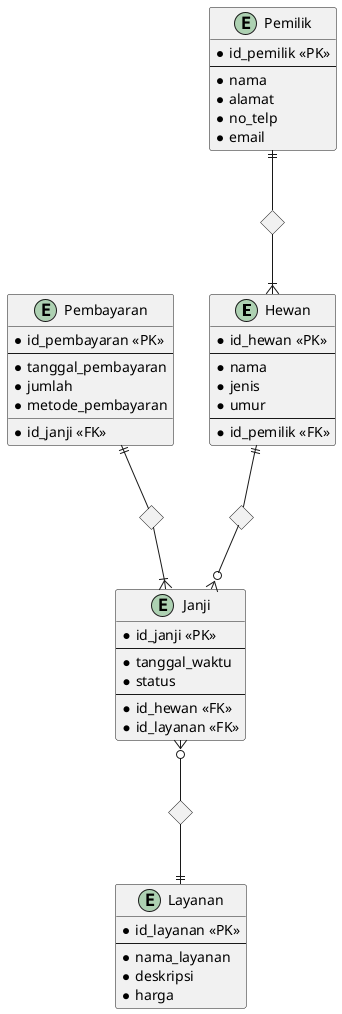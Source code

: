 @startuml
'https://plantuml.com/class-diagram

diamond memiliki
diamond melayani
diamond membayar
diamond membawa

entity Hewan {
    * id_hewan <<PK>>
    --
    * nama
    * jenis
    * umur
    --
    * id_pemilik <<FK>>
}

entity Pemilik {
    * id_pemilik <<PK>>
    --
    * nama
    * alamat
    * no_telp
    * email
}

entity Janji {
    * id_janji <<PK>>
    --
    * tanggal_waktu
    * status
    --
    * id_hewan <<FK>>
    * id_layanan <<FK>>
}

entity Layanan {
    * id_layanan <<PK>>
    --
    * nama_layanan
    * deskripsi
    * harga
}

entity Pembayaran {
    * id_pembayaran <<PK>>
    --
    * tanggal_pembayaran
    * jumlah
    * metode_pembayaran
    __
    * id_janji <<FK>>
}

Pemilik ||-- membawa
membawa --|{ Hewan

Hewan ||-- memiliki
memiliki --o{ Janji

Janji }o-- melayani
melayani --|| Layanan

Pembayaran ||-- membayar
membayar --|{ Janji





@enduml